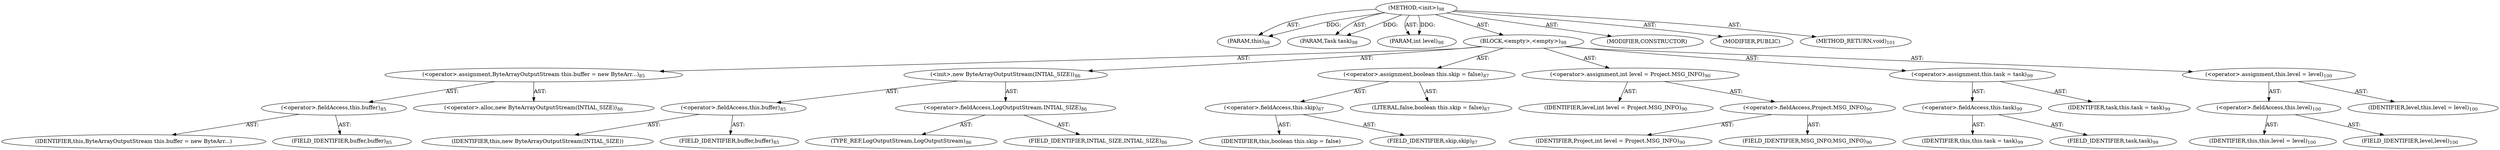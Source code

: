 digraph "&lt;init&gt;" {  
"111669149696" [label = <(METHOD,&lt;init&gt;)<SUB>98</SUB>> ]
"115964116998" [label = <(PARAM,this)<SUB>98</SUB>> ]
"115964116999" [label = <(PARAM,Task task)<SUB>98</SUB>> ]
"115964117000" [label = <(PARAM,int level)<SUB>98</SUB>> ]
"25769803776" [label = <(BLOCK,&lt;empty&gt;,&lt;empty&gt;)<SUB>98</SUB>> ]
"30064771072" [label = <(&lt;operator&gt;.assignment,ByteArrayOutputStream this.buffer = new ByteArr...)<SUB>85</SUB>> ]
"30064771073" [label = <(&lt;operator&gt;.fieldAccess,this.buffer)<SUB>85</SUB>> ]
"68719476744" [label = <(IDENTIFIER,this,ByteArrayOutputStream this.buffer = new ByteArr...)> ]
"55834574848" [label = <(FIELD_IDENTIFIER,buffer,buffer)<SUB>85</SUB>> ]
"30064771074" [label = <(&lt;operator&gt;.alloc,new ByteArrayOutputStream(INTIAL_SIZE))<SUB>86</SUB>> ]
"30064771075" [label = <(&lt;init&gt;,new ByteArrayOutputStream(INTIAL_SIZE))<SUB>86</SUB>> ]
"30064771076" [label = <(&lt;operator&gt;.fieldAccess,this.buffer)<SUB>85</SUB>> ]
"68719476745" [label = <(IDENTIFIER,this,new ByteArrayOutputStream(INTIAL_SIZE))> ]
"55834574849" [label = <(FIELD_IDENTIFIER,buffer,buffer)<SUB>85</SUB>> ]
"30064771077" [label = <(&lt;operator&gt;.fieldAccess,LogOutputStream.INTIAL_SIZE)<SUB>86</SUB>> ]
"180388626432" [label = <(TYPE_REF,LogOutputStream,LogOutputStream)<SUB>86</SUB>> ]
"55834574850" [label = <(FIELD_IDENTIFIER,INTIAL_SIZE,INTIAL_SIZE)<SUB>86</SUB>> ]
"30064771078" [label = <(&lt;operator&gt;.assignment,boolean this.skip = false)<SUB>87</SUB>> ]
"30064771079" [label = <(&lt;operator&gt;.fieldAccess,this.skip)<SUB>87</SUB>> ]
"68719476746" [label = <(IDENTIFIER,this,boolean this.skip = false)> ]
"55834574851" [label = <(FIELD_IDENTIFIER,skip,skip)<SUB>87</SUB>> ]
"90194313216" [label = <(LITERAL,false,boolean this.skip = false)<SUB>87</SUB>> ]
"30064771080" [label = <(&lt;operator&gt;.assignment,int level = Project.MSG_INFO)<SUB>90</SUB>> ]
"68719476747" [label = <(IDENTIFIER,level,int level = Project.MSG_INFO)<SUB>90</SUB>> ]
"30064771081" [label = <(&lt;operator&gt;.fieldAccess,Project.MSG_INFO)<SUB>90</SUB>> ]
"68719476748" [label = <(IDENTIFIER,Project,int level = Project.MSG_INFO)<SUB>90</SUB>> ]
"55834574852" [label = <(FIELD_IDENTIFIER,MSG_INFO,MSG_INFO)<SUB>90</SUB>> ]
"30064771082" [label = <(&lt;operator&gt;.assignment,this.task = task)<SUB>99</SUB>> ]
"30064771083" [label = <(&lt;operator&gt;.fieldAccess,this.task)<SUB>99</SUB>> ]
"68719476742" [label = <(IDENTIFIER,this,this.task = task)<SUB>99</SUB>> ]
"55834574853" [label = <(FIELD_IDENTIFIER,task,task)<SUB>99</SUB>> ]
"68719476749" [label = <(IDENTIFIER,task,this.task = task)<SUB>99</SUB>> ]
"30064771084" [label = <(&lt;operator&gt;.assignment,this.level = level)<SUB>100</SUB>> ]
"30064771085" [label = <(&lt;operator&gt;.fieldAccess,this.level)<SUB>100</SUB>> ]
"68719476743" [label = <(IDENTIFIER,this,this.level = level)<SUB>100</SUB>> ]
"55834574854" [label = <(FIELD_IDENTIFIER,level,level)<SUB>100</SUB>> ]
"68719476750" [label = <(IDENTIFIER,level,this.level = level)<SUB>100</SUB>> ]
"133143986186" [label = <(MODIFIER,CONSTRUCTOR)> ]
"133143986187" [label = <(MODIFIER,PUBLIC)> ]
"128849018880" [label = <(METHOD_RETURN,void)<SUB>101</SUB>> ]
  "111669149696" -> "115964116998"  [ label = "AST: "] 
  "111669149696" -> "115964116999"  [ label = "AST: "] 
  "111669149696" -> "115964117000"  [ label = "AST: "] 
  "111669149696" -> "25769803776"  [ label = "AST: "] 
  "111669149696" -> "133143986186"  [ label = "AST: "] 
  "111669149696" -> "133143986187"  [ label = "AST: "] 
  "111669149696" -> "128849018880"  [ label = "AST: "] 
  "25769803776" -> "30064771072"  [ label = "AST: "] 
  "25769803776" -> "30064771075"  [ label = "AST: "] 
  "25769803776" -> "30064771078"  [ label = "AST: "] 
  "25769803776" -> "30064771080"  [ label = "AST: "] 
  "25769803776" -> "30064771082"  [ label = "AST: "] 
  "25769803776" -> "30064771084"  [ label = "AST: "] 
  "30064771072" -> "30064771073"  [ label = "AST: "] 
  "30064771072" -> "30064771074"  [ label = "AST: "] 
  "30064771073" -> "68719476744"  [ label = "AST: "] 
  "30064771073" -> "55834574848"  [ label = "AST: "] 
  "30064771075" -> "30064771076"  [ label = "AST: "] 
  "30064771075" -> "30064771077"  [ label = "AST: "] 
  "30064771076" -> "68719476745"  [ label = "AST: "] 
  "30064771076" -> "55834574849"  [ label = "AST: "] 
  "30064771077" -> "180388626432"  [ label = "AST: "] 
  "30064771077" -> "55834574850"  [ label = "AST: "] 
  "30064771078" -> "30064771079"  [ label = "AST: "] 
  "30064771078" -> "90194313216"  [ label = "AST: "] 
  "30064771079" -> "68719476746"  [ label = "AST: "] 
  "30064771079" -> "55834574851"  [ label = "AST: "] 
  "30064771080" -> "68719476747"  [ label = "AST: "] 
  "30064771080" -> "30064771081"  [ label = "AST: "] 
  "30064771081" -> "68719476748"  [ label = "AST: "] 
  "30064771081" -> "55834574852"  [ label = "AST: "] 
  "30064771082" -> "30064771083"  [ label = "AST: "] 
  "30064771082" -> "68719476749"  [ label = "AST: "] 
  "30064771083" -> "68719476742"  [ label = "AST: "] 
  "30064771083" -> "55834574853"  [ label = "AST: "] 
  "30064771084" -> "30064771085"  [ label = "AST: "] 
  "30064771084" -> "68719476750"  [ label = "AST: "] 
  "30064771085" -> "68719476743"  [ label = "AST: "] 
  "30064771085" -> "55834574854"  [ label = "AST: "] 
  "111669149696" -> "115964116998"  [ label = "DDG: "] 
  "111669149696" -> "115964116999"  [ label = "DDG: "] 
  "111669149696" -> "115964117000"  [ label = "DDG: "] 
}
